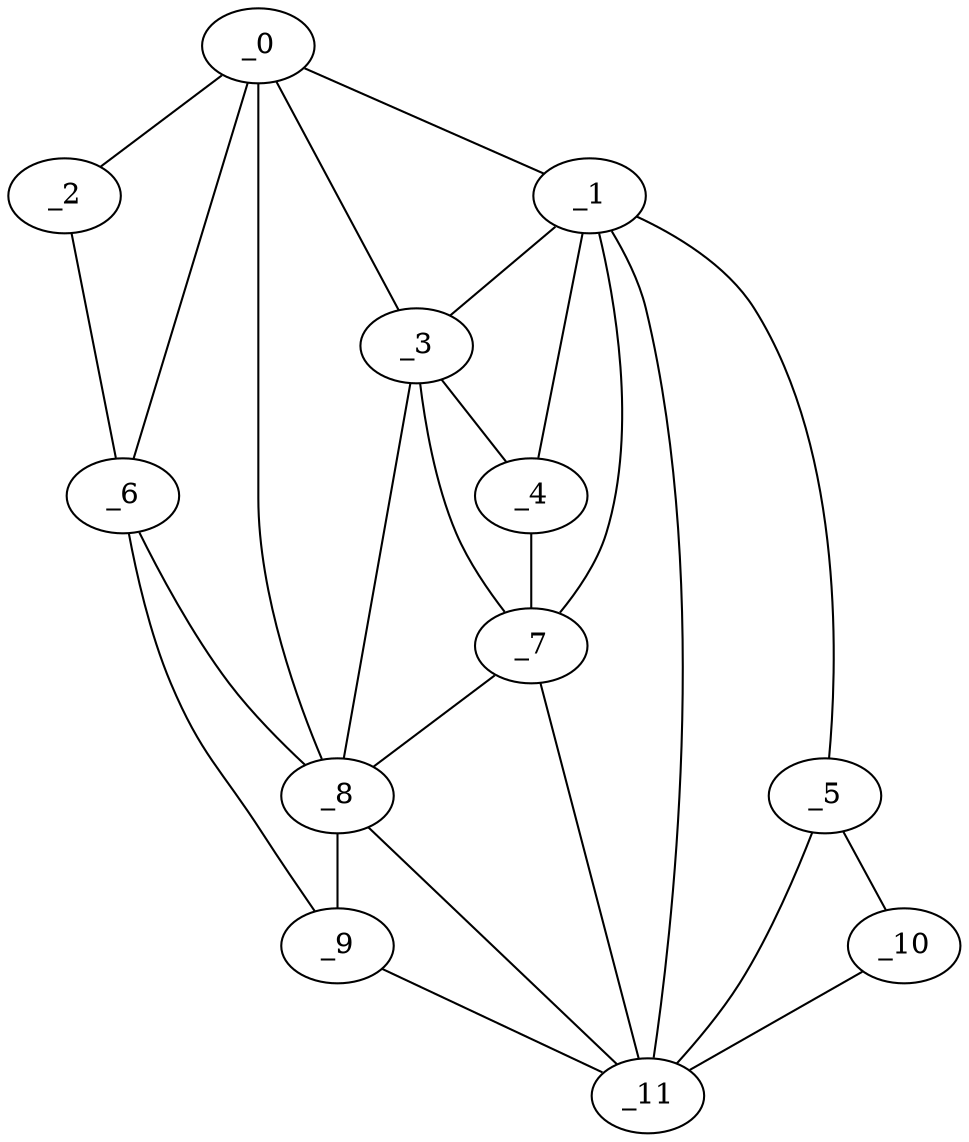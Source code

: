 graph "obj90__100.gxl" {
	_0	 [x=51,
		y=117];
	_1	 [x=52,
		y=48];
	_0 -- _1	 [valence=1];
	_2	 [x=52,
		y=124];
	_0 -- _2	 [valence=1];
	_3	 [x=64,
		y=72];
	_0 -- _3	 [valence=1];
	_6	 [x=69,
		y=125];
	_0 -- _6	 [valence=2];
	_8	 [x=77,
		y=109];
	_0 -- _8	 [valence=2];
	_1 -- _3	 [valence=2];
	_4	 [x=65,
		y=57];
	_1 -- _4	 [valence=1];
	_5	 [x=69,
		y=17];
	_1 -- _5	 [valence=1];
	_7	 [x=72,
		y=50];
	_1 -- _7	 [valence=2];
	_11	 [x=79,
		y=41];
	_1 -- _11	 [valence=1];
	_2 -- _6	 [valence=1];
	_3 -- _4	 [valence=2];
	_3 -- _7	 [valence=2];
	_3 -- _8	 [valence=2];
	_4 -- _7	 [valence=2];
	_10	 [x=79,
		y=4];
	_5 -- _10	 [valence=1];
	_5 -- _11	 [valence=2];
	_6 -- _8	 [valence=2];
	_9	 [x=77,
		y=116];
	_6 -- _9	 [valence=1];
	_7 -- _8	 [valence=1];
	_7 -- _11	 [valence=2];
	_8 -- _9	 [valence=2];
	_8 -- _11	 [valence=1];
	_9 -- _11	 [valence=1];
	_10 -- _11	 [valence=1];
}
